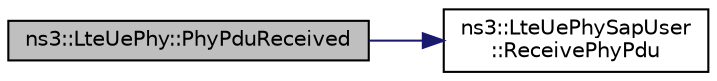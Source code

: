 digraph "ns3::LteUePhy::PhyPduReceived"
{
 // LATEX_PDF_SIZE
  edge [fontname="Helvetica",fontsize="10",labelfontname="Helvetica",labelfontsize="10"];
  node [fontname="Helvetica",fontsize="10",shape=record];
  rankdir="LR";
  Node1 [label="ns3::LteUePhy::PhyPduReceived",height=0.2,width=0.4,color="black", fillcolor="grey75", style="filled", fontcolor="black",tooltip="PhySpectrum received a new PHY-PDU."];
  Node1 -> Node2 [color="midnightblue",fontsize="10",style="solid",fontname="Helvetica"];
  Node2 [label="ns3::LteUePhySapUser\l::ReceivePhyPdu",height=0.2,width=0.4,color="black", fillcolor="white", style="filled",URL="$classns3_1_1_lte_ue_phy_sap_user.html#a1094992006613cee03c3a758ad868028",tooltip="Receive Phy Pdu funtion."];
}
